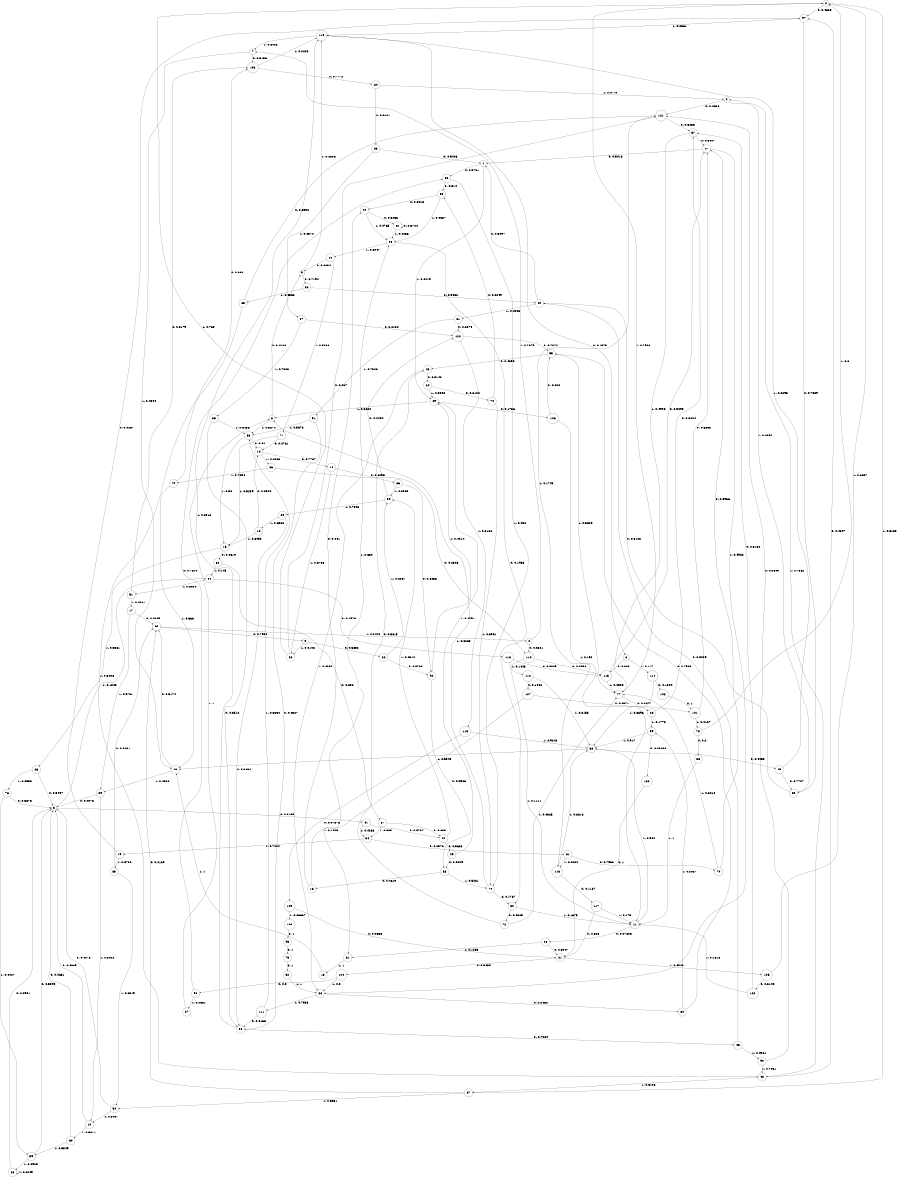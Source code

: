 digraph "ch7concat_phase3_L10" {
size = "6,8.5";
ratio = "fill";
node [shape = circle];
node [fontsize = 24];
edge [fontsize = 24];
0 -> 97 [label = "0: 0.4865   "];
0 -> 87 [label = "1: 0.5135   "];
1 -> 56 [label = "0: 0.5781   "];
1 -> 89 [label = "1: 0.4219   "];
2 -> 110 [label = "0: 0.2321   "];
2 -> 7 [label = "1: 0.7679   "];
3 -> 41 [label = "0: 0.8155   "];
3 -> 94 [label = "1: 0.1845   "];
4 -> 121 [label = "0: 0.2638   "];
4 -> 48 [label = "1: 0.7362   "];
5 -> 82 [label = "0: 0.5852   "];
5 -> 38 [label = "1: 0.4148   "];
6 -> 113 [label = "0: 0.883    "];
6 -> 114 [label = "1: 0.117    "];
7 -> 103 [label = "0: 0.5156   "];
7 -> 43 [label = "1: 0.4844   "];
8 -> 9 [label = "0: 0.4126   "];
8 -> 53 [label = "1: 0.5874   "];
9 -> 86 [label = "0: 0.7194   "];
9 -> 119 [label = "1: 0.2806   "];
10 -> 3 [label = "0: 0.4689   "];
10 -> 60 [label = "1: 0.5311   "];
11 -> 96 [label = "0: 0.07803  "];
11 -> 68 [label = "1: 0.922    "];
12 -> 14 [label = "0: 0.7767   "];
12 -> 26 [label = "1: 0.2233   "];
13 -> 12 [label = "0: 0.3548   "];
13 -> 15 [label = "1: 0.6452   "];
14 -> 66 [label = "0: 0.6295   "];
14 -> 38 [label = "1: 0.3705   "];
15 -> 32 [label = "0: 0.4619   "];
15 -> 23 [label = "1: 0.5381   "];
16 -> 44 [label = "0: 0.441    "];
16 -> 25 [label = "1: 0.559    "];
17 -> 62 [label = "0: 0.4269   "];
17 -> 69 [label = "1: 0.5731   "];
18 -> 43 [label = "1: 1        "];
19 -> 97 [label = "0: 0.4267   "];
19 -> 63 [label = "1: 0.5733   "];
20 -> 9 [label = "0: 0.4634   "];
20 -> 71 [label = "1: 0.5366   "];
21 -> 104 [label = "0: 0.5455   "];
21 -> 105 [label = "1: 0.4545   "];
22 -> 22 [label = "0: 0.5744   "];
22 -> 25 [label = "1: 0.4256   "];
23 -> 3 [label = "0: 0.5447   "];
23 -> 76 [label = "1: 0.4553   "];
24 -> 74 [label = "0: 0.6102   "];
24 -> 89 [label = "1: 0.3898   "];
25 -> 30 [label = "0: 0.1953   "];
25 -> 20 [label = "1: 0.8047   "];
26 -> 110 [label = "0: 0.2306   "];
26 -> 75 [label = "1: 0.7694   "];
27 -> 8 [label = "1: 1        "];
28 -> 57 [label = "0: 0.8224   "];
28 -> 99 [label = "1: 0.1776   "];
29 -> 85 [label = "0: 0.7707   "];
29 -> 119 [label = "1: 0.2293   "];
30 -> 72 [label = "0: 0.8325   "];
30 -> 11 [label = "1: 0.1675   "];
31 -> 70 [label = "0: 0.7966   "];
31 -> 116 [label = "1: 0.2034   "];
32 -> 67 [label = "0: 0.852    "];
32 -> 94 [label = "1: 0.148    "];
33 -> 11 [label = "1: 1        "];
34 -> 31 [label = "0: 0.2576   "];
34 -> 19 [label = "1: 0.7424   "];
35 -> 98 [label = "0: 0.3512   "];
35 -> 53 [label = "1: 0.6488   "];
36 -> 80 [label = "0: 0.2462   "];
36 -> 111 [label = "1: 0.7538   "];
37 -> 122 [label = "0: 0.2132   "];
37 -> 35 [label = "1: 0.7868   "];
38 -> 121 [label = "0: 0.267    "];
38 -> 0 [label = "1: 0.733    "];
39 -> 122 [label = "0: 0.2454   "];
39 -> 64 [label = "1: 0.7546   "];
40 -> 1 [label = "0: 0.5997   "];
40 -> 81 [label = "1: 0.4003   "];
41 -> 42 [label = "0: 0.5767   "];
41 -> 34 [label = "1: 0.4233   "];
42 -> 49 [label = "0: 0.5686   "];
42 -> 39 [label = "1: 0.4314   "];
43 -> 62 [label = "0: 0.5174   "];
43 -> 69 [label = "1: 0.4826   "];
44 -> 22 [label = "0: 0.5235   "];
44 -> 25 [label = "1: 0.4765   "];
45 -> 40 [label = "0: 0.5039   "];
45 -> 90 [label = "1: 0.4961   "];
46 -> 24 [label = "0: 0.5148   "];
46 -> 36 [label = "1: 0.4852   "];
47 -> 1 [label = "0: 0.5018   "];
47 -> 36 [label = "1: 0.4982   "];
48 -> 97 [label = "0: 0.4897   "];
48 -> 87 [label = "1: 0.5103   "];
49 -> 58 [label = "0: 0.5209   "];
49 -> 89 [label = "1: 0.4791   "];
50 -> 44 [label = "0: 0.5413   "];
50 -> 25 [label = "1: 0.4587   "];
51 -> 103 [label = "0: 0.5179   "];
51 -> 17 [label = "1: 0.4821   "];
52 -> 36 [label = "1: 1        "];
53 -> 12 [label = "0: 0.42     "];
53 -> 15 [label = "1: 0.58     "];
54 -> 3 [label = "0: 0.4073   "];
54 -> 10 [label = "1: 0.5927   "];
55 -> 46 [label = "0: 0.4395   "];
55 -> 77 [label = "1: 0.5605   "];
56 -> 50 [label = "0: 0.514    "];
56 -> 79 [label = "1: 0.486    "];
57 -> 47 [label = "0: 0.5007   "];
57 -> 77 [label = "1: 0.4993   "];
58 -> 16 [label = "0: 0.4519   "];
58 -> 79 [label = "1: 0.5481   "];
59 -> 3 [label = "0: 0.5095   "];
59 -> 88 [label = "1: 0.4905   "];
60 -> 3 [label = "0: 0.4651   "];
60 -> 59 [label = "1: 0.5349   "];
61 -> 18 [label = "1: 1        "];
62 -> 5 [label = "0: 0.7552   "];
62 -> 2 [label = "1: 0.2448   "];
63 -> 62 [label = "0: 0.3481   "];
63 -> 54 [label = "1: 0.6519   "];
64 -> 98 [label = "0: 0.3632   "];
64 -> 13 [label = "1: 0.6368   "];
65 -> 121 [label = "0: 0.3592   "];
65 -> 48 [label = "1: 0.6408   "];
66 -> 92 [label = "0: 0.6435   "];
66 -> 39 [label = "1: 0.3565   "];
67 -> 42 [label = "0: 0.635    "];
67 -> 34 [label = "1: 0.365    "];
68 -> 29 [label = "0: 0.4455   "];
68 -> 43 [label = "1: 0.5545   "];
69 -> 3 [label = "0: 0.4078   "];
69 -> 10 [label = "1: 0.5922   "];
70 -> 47 [label = "0: 0.3986   "];
70 -> 77 [label = "1: 0.6014   "];
71 -> 12 [label = "0: 0.4761   "];
71 -> 15 [label = "1: 0.5239   "];
72 -> 46 [label = "0: 0.5615   "];
72 -> 77 [label = "1: 0.4385   "];
73 -> 52 [label = "0: 1        "];
74 -> 50 [label = "0: 0.6049   "];
74 -> 79 [label = "1: 0.3951   "];
75 -> 103 [label = "0: 0.632    "];
75 -> 43 [label = "1: 0.368    "];
76 -> 3 [label = "0: 0.5573   "];
76 -> 59 [label = "1: 0.4427   "];
77 -> 28 [label = "0: 0.2077   "];
77 -> 0 [label = "1: 0.7923   "];
78 -> 33 [label = "0: 0.2      "];
78 -> 0 [label = "1: 0.8      "];
79 -> 30 [label = "0: 0.1737   "];
79 -> 8 [label = "1: 0.8263   "];
80 -> 55 [label = "0: 0.7943   "];
80 -> 99 [label = "1: 0.2057   "];
81 -> 122 [label = "0: 0.2674   "];
81 -> 91 [label = "1: 0.7326   "];
82 -> 92 [label = "0: 0.5733   "];
82 -> 39 [label = "1: 0.4267   "];
83 -> 1 [label = "0: 0.5426   "];
83 -> 37 [label = "1: 0.4574   "];
84 -> 83 [label = "0: 0.5221   "];
84 -> 4 [label = "1: 0.4779   "];
85 -> 40 [label = "0: 0.5108   "];
85 -> 4 [label = "1: 0.4892   "];
86 -> 40 [label = "0: 0.5432   "];
86 -> 65 [label = "1: 0.4568   "];
87 -> 62 [label = "0: 0.4169   "];
87 -> 54 [label = "1: 0.5831   "];
88 -> 3 [label = "0: 0.3951   "];
88 -> 88 [label = "1: 0.6049   "];
89 -> 106 [label = "0: 0.1736   "];
89 -> 8 [label = "1: 0.8264   "];
90 -> 121 [label = "0: 0.2549   "];
90 -> 48 [label = "1: 0.7451   "];
91 -> 98 [label = "0: 0.4327   "];
91 -> 53 [label = "1: 0.5673   "];
92 -> 58 [label = "0: 0.5986   "];
92 -> 89 [label = "1: 0.4014   "];
93 -> 56 [label = "0: 0.7619   "];
93 -> 27 [label = "1: 0.2381   "];
94 -> 118 [label = "0: 0.1976   "];
94 -> 51 [label = "1: 0.8024   "];
95 -> 73 [label = "0: 1        "];
96 -> 21 [label = "0: 0.8947   "];
96 -> 61 [label = "1: 0.1053   "];
97 -> 85 [label = "0: 0.7339   "];
97 -> 119 [label = "1: 0.2661   "];
98 -> 45 [label = "0: 0.7084   "];
98 -> 119 [label = "1: 0.2916   "];
99 -> 120 [label = "0: 0.08304  "];
99 -> 68 [label = "1: 0.917    "];
100 -> 95 [label = "0: 1        "];
101 -> 47 [label = "0: 0.5833   "];
101 -> 78 [label = "1: 0.4167   "];
102 -> 57 [label = "0: 0.8182   "];
102 -> 11 [label = "1: 0.1818   "];
103 -> 84 [label = "0: 0.7772   "];
103 -> 119 [label = "1: 0.2228   "];
104 -> 93 [label = "0: 0.5      "];
104 -> 36 [label = "1: 0.5      "];
105 -> 102 [label = "0: 0.3143   "];
105 -> 0 [label = "1: 0.6857   "];
106 -> 55 [label = "0: 0.808    "];
106 -> 11 [label = "1: 0.192    "];
107 -> 101 [label = "0: 0.8571   "];
107 -> 61 [label = "1: 0.1429   "];
108 -> 101 [label = "0: 1        "];
109 -> 21 [label = "0: 0.9333   "];
109 -> 100 [label = "1: 0.06667  "];
110 -> 113 [label = "0: 0.8552   "];
110 -> 112 [label = "1: 0.1448   "];
111 -> 98 [label = "0: 0.4166   "];
111 -> 53 [label = "1: 0.5834   "];
112 -> 107 [label = "0: 0.1842   "];
112 -> 68 [label = "1: 0.8158   "];
113 -> 47 [label = "0: 0.5495   "];
113 -> 77 [label = "1: 0.4505   "];
114 -> 108 [label = "0: 0.1304   "];
114 -> 68 [label = "1: 0.8696   "];
115 -> 109 [label = "0: 0.07576  "];
115 -> 68 [label = "1: 0.9242   "];
116 -> 117 [label = "0: 0.1187   "];
116 -> 68 [label = "1: 0.8813   "];
117 -> 21 [label = "0: 0.825    "];
117 -> 11 [label = "1: 0.175    "];
118 -> 113 [label = "0: 0.8889   "];
118 -> 11 [label = "1: 0.1111   "];
119 -> 6 [label = "0: 0.1575   "];
119 -> 7 [label = "1: 0.8425   "];
120 -> 21 [label = "0: 1        "];
121 -> 57 [label = "0: 0.8255   "];
121 -> 116 [label = "1: 0.1745   "];
122 -> 55 [label = "0: 0.7874   "];
122 -> 115 [label = "1: 0.2126   "];
}
